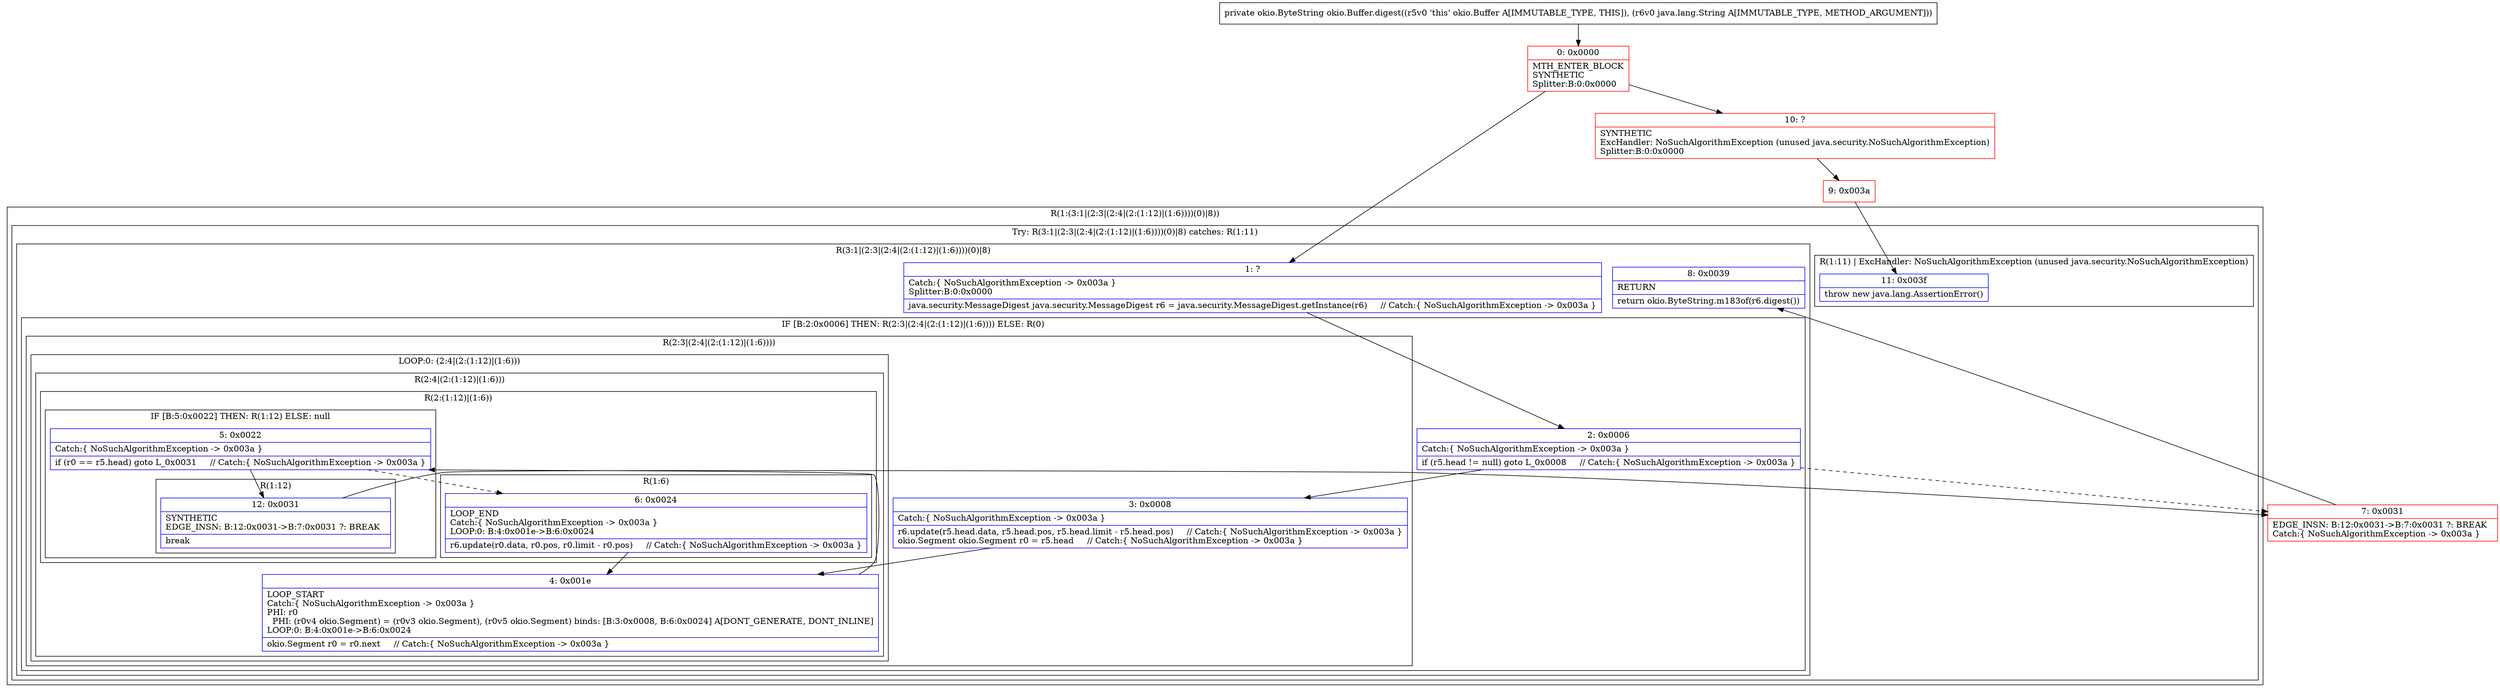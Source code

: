 digraph "CFG forokio.Buffer.digest(Ljava\/lang\/String;)Lokio\/ByteString;" {
subgraph cluster_Region_1254631506 {
label = "R(1:(3:1|(2:3|(2:4|(2:(1:12)|(1:6))))(0)|8))";
node [shape=record,color=blue];
subgraph cluster_TryCatchRegion_2017828445 {
label = "Try: R(3:1|(2:3|(2:4|(2:(1:12)|(1:6))))(0)|8) catches: R(1:11)";
node [shape=record,color=blue];
subgraph cluster_Region_2079010238 {
label = "R(3:1|(2:3|(2:4|(2:(1:12)|(1:6))))(0)|8)";
node [shape=record,color=blue];
Node_1 [shape=record,label="{1\:\ ?|Catch:\{ NoSuchAlgorithmException \-\> 0x003a \}\lSplitter:B:0:0x0000\l|java.security.MessageDigest java.security.MessageDigest r6 = java.security.MessageDigest.getInstance(r6)     \/\/ Catch:\{ NoSuchAlgorithmException \-\> 0x003a \}\l}"];
subgraph cluster_IfRegion_1958929215 {
label = "IF [B:2:0x0006] THEN: R(2:3|(2:4|(2:(1:12)|(1:6)))) ELSE: R(0)";
node [shape=record,color=blue];
Node_2 [shape=record,label="{2\:\ 0x0006|Catch:\{ NoSuchAlgorithmException \-\> 0x003a \}\l|if (r5.head != null) goto L_0x0008     \/\/ Catch:\{ NoSuchAlgorithmException \-\> 0x003a \}\l}"];
subgraph cluster_Region_721475297 {
label = "R(2:3|(2:4|(2:(1:12)|(1:6))))";
node [shape=record,color=blue];
Node_3 [shape=record,label="{3\:\ 0x0008|Catch:\{ NoSuchAlgorithmException \-\> 0x003a \}\l|r6.update(r5.head.data, r5.head.pos, r5.head.limit \- r5.head.pos)     \/\/ Catch:\{ NoSuchAlgorithmException \-\> 0x003a \}\lokio.Segment okio.Segment r0 = r5.head     \/\/ Catch:\{ NoSuchAlgorithmException \-\> 0x003a \}\l}"];
subgraph cluster_LoopRegion_1475298063 {
label = "LOOP:0: (2:4|(2:(1:12)|(1:6)))";
node [shape=record,color=blue];
subgraph cluster_Region_918494669 {
label = "R(2:4|(2:(1:12)|(1:6)))";
node [shape=record,color=blue];
Node_4 [shape=record,label="{4\:\ 0x001e|LOOP_START\lCatch:\{ NoSuchAlgorithmException \-\> 0x003a \}\lPHI: r0 \l  PHI: (r0v4 okio.Segment) = (r0v3 okio.Segment), (r0v5 okio.Segment) binds: [B:3:0x0008, B:6:0x0024] A[DONT_GENERATE, DONT_INLINE]\lLOOP:0: B:4:0x001e\-\>B:6:0x0024\l|okio.Segment r0 = r0.next     \/\/ Catch:\{ NoSuchAlgorithmException \-\> 0x003a \}\l}"];
subgraph cluster_Region_1559128856 {
label = "R(2:(1:12)|(1:6))";
node [shape=record,color=blue];
subgraph cluster_IfRegion_345718905 {
label = "IF [B:5:0x0022] THEN: R(1:12) ELSE: null";
node [shape=record,color=blue];
Node_5 [shape=record,label="{5\:\ 0x0022|Catch:\{ NoSuchAlgorithmException \-\> 0x003a \}\l|if (r0 == r5.head) goto L_0x0031     \/\/ Catch:\{ NoSuchAlgorithmException \-\> 0x003a \}\l}"];
subgraph cluster_Region_143499694 {
label = "R(1:12)";
node [shape=record,color=blue];
Node_12 [shape=record,label="{12\:\ 0x0031|SYNTHETIC\lEDGE_INSN: B:12:0x0031\-\>B:7:0x0031 ?: BREAK  \l|break\l}"];
}
}
subgraph cluster_Region_1220082031 {
label = "R(1:6)";
node [shape=record,color=blue];
Node_6 [shape=record,label="{6\:\ 0x0024|LOOP_END\lCatch:\{ NoSuchAlgorithmException \-\> 0x003a \}\lLOOP:0: B:4:0x001e\-\>B:6:0x0024\l|r6.update(r0.data, r0.pos, r0.limit \- r0.pos)     \/\/ Catch:\{ NoSuchAlgorithmException \-\> 0x003a \}\l}"];
}
}
}
}
}
subgraph cluster_Region_1807052955 {
label = "R(0)";
node [shape=record,color=blue];
}
}
Node_8 [shape=record,label="{8\:\ 0x0039|RETURN\l|return okio.ByteString.m183of(r6.digest())\l}"];
}
subgraph cluster_Region_1190113753 {
label = "R(1:11) | ExcHandler: NoSuchAlgorithmException (unused java.security.NoSuchAlgorithmException)\l";
node [shape=record,color=blue];
Node_11 [shape=record,label="{11\:\ 0x003f|throw new java.lang.AssertionError()\l}"];
}
}
}
subgraph cluster_Region_1190113753 {
label = "R(1:11) | ExcHandler: NoSuchAlgorithmException (unused java.security.NoSuchAlgorithmException)\l";
node [shape=record,color=blue];
Node_11 [shape=record,label="{11\:\ 0x003f|throw new java.lang.AssertionError()\l}"];
}
Node_0 [shape=record,color=red,label="{0\:\ 0x0000|MTH_ENTER_BLOCK\lSYNTHETIC\lSplitter:B:0:0x0000\l}"];
Node_7 [shape=record,color=red,label="{7\:\ 0x0031|EDGE_INSN: B:12:0x0031\-\>B:7:0x0031 ?: BREAK  \lCatch:\{ NoSuchAlgorithmException \-\> 0x003a \}\l}"];
Node_9 [shape=record,color=red,label="{9\:\ 0x003a}"];
Node_10 [shape=record,color=red,label="{10\:\ ?|SYNTHETIC\lExcHandler: NoSuchAlgorithmException (unused java.security.NoSuchAlgorithmException)\lSplitter:B:0:0x0000\l}"];
MethodNode[shape=record,label="{private okio.ByteString okio.Buffer.digest((r5v0 'this' okio.Buffer A[IMMUTABLE_TYPE, THIS]), (r6v0 java.lang.String A[IMMUTABLE_TYPE, METHOD_ARGUMENT])) }"];
MethodNode -> Node_0;
Node_1 -> Node_2;
Node_2 -> Node_3;
Node_2 -> Node_7[style=dashed];
Node_3 -> Node_4;
Node_4 -> Node_5;
Node_5 -> Node_6[style=dashed];
Node_5 -> Node_12;
Node_12 -> Node_7;
Node_6 -> Node_4;
Node_0 -> Node_1;
Node_0 -> Node_10;
Node_7 -> Node_8;
Node_9 -> Node_11;
Node_10 -> Node_9;
}

